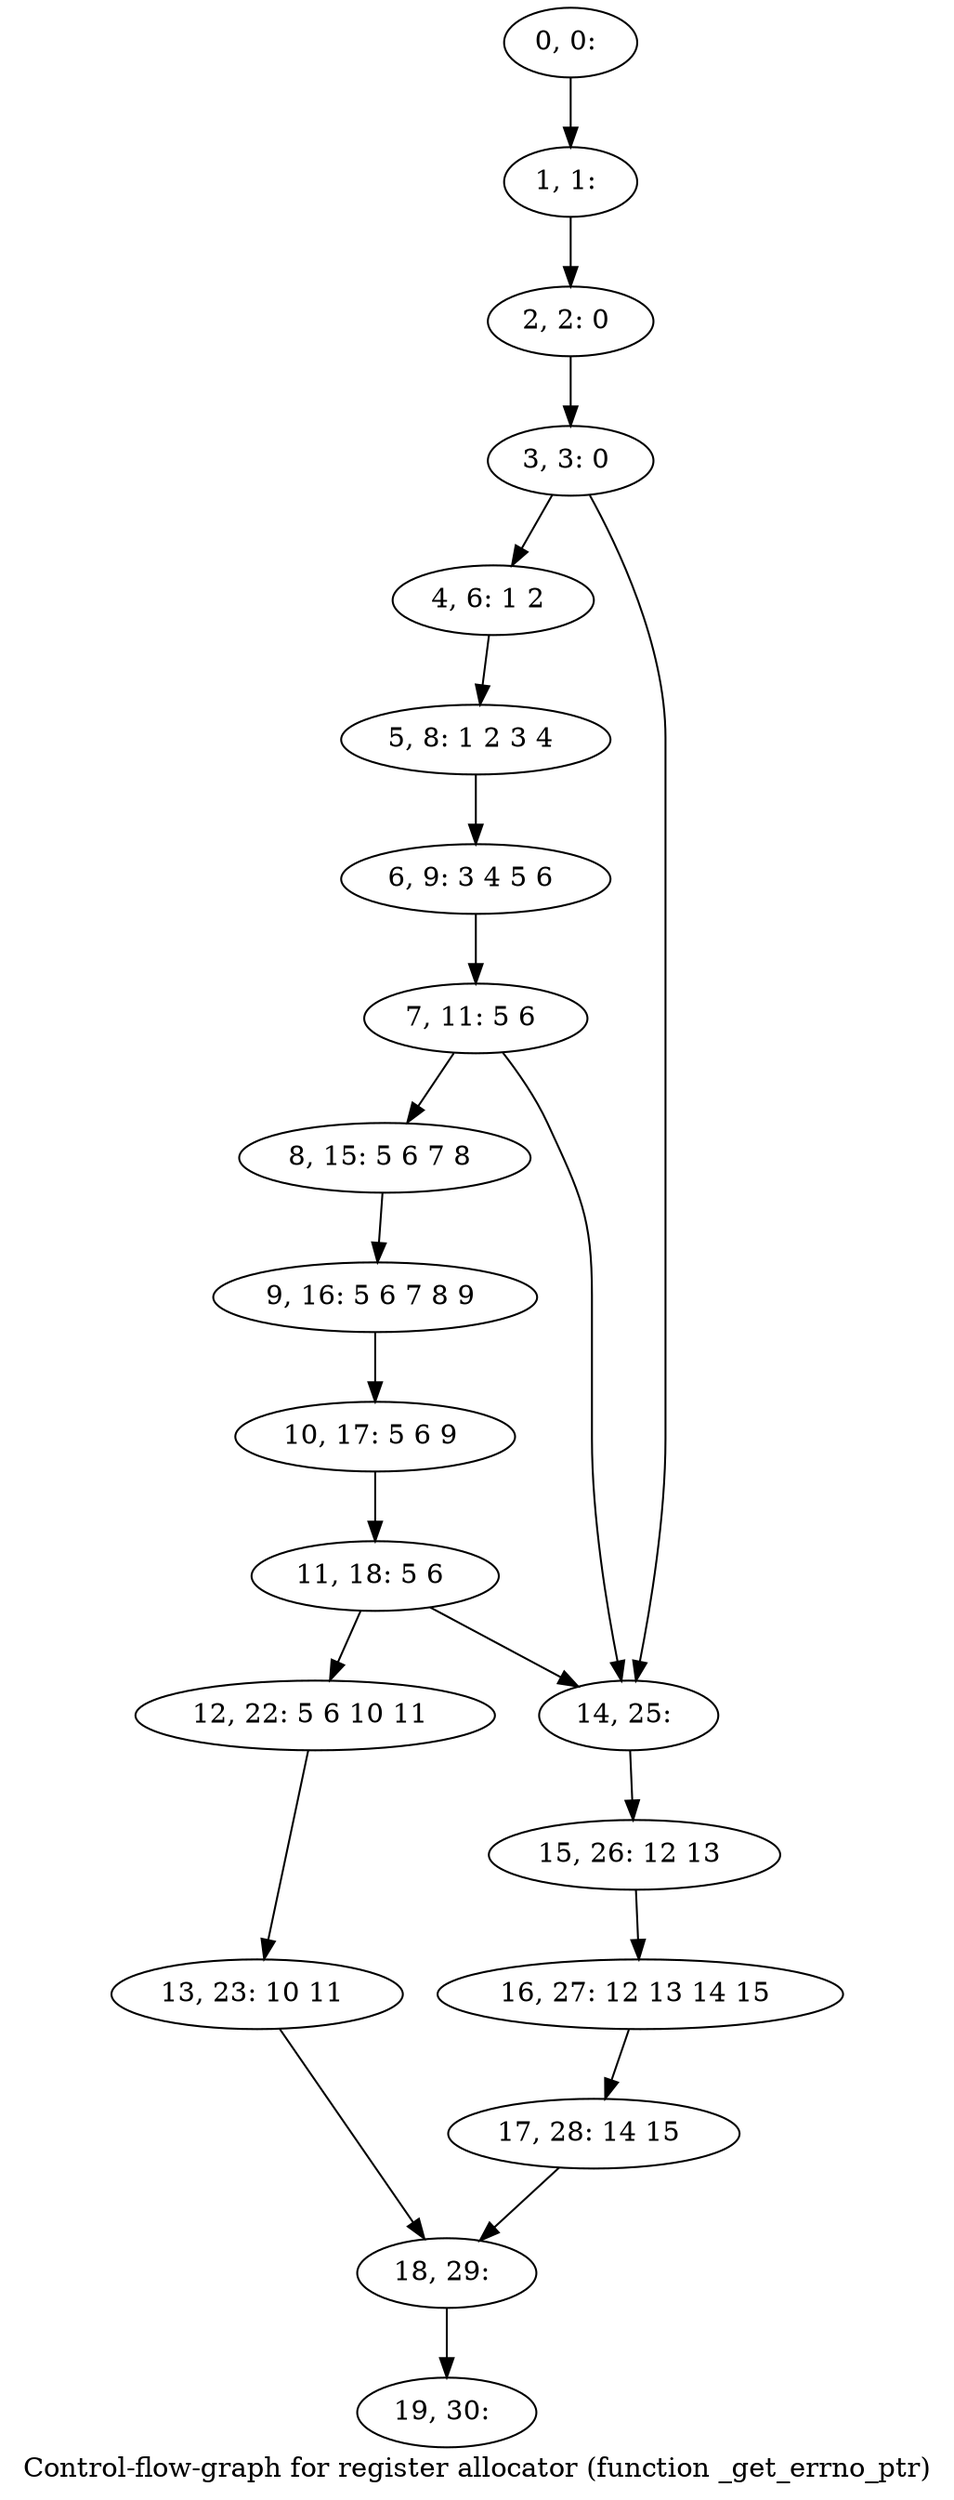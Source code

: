 digraph G {
graph [label="Control-flow-graph for register allocator (function _get_errno_ptr)"]
0[label="0, 0: "];
1[label="1, 1: "];
2[label="2, 2: 0 "];
3[label="3, 3: 0 "];
4[label="4, 6: 1 2 "];
5[label="5, 8: 1 2 3 4 "];
6[label="6, 9: 3 4 5 6 "];
7[label="7, 11: 5 6 "];
8[label="8, 15: 5 6 7 8 "];
9[label="9, 16: 5 6 7 8 9 "];
10[label="10, 17: 5 6 9 "];
11[label="11, 18: 5 6 "];
12[label="12, 22: 5 6 10 11 "];
13[label="13, 23: 10 11 "];
14[label="14, 25: "];
15[label="15, 26: 12 13 "];
16[label="16, 27: 12 13 14 15 "];
17[label="17, 28: 14 15 "];
18[label="18, 29: "];
19[label="19, 30: "];
0->1 ;
1->2 ;
2->3 ;
3->4 ;
3->14 ;
4->5 ;
5->6 ;
6->7 ;
7->8 ;
7->14 ;
8->9 ;
9->10 ;
10->11 ;
11->12 ;
11->14 ;
12->13 ;
13->18 ;
14->15 ;
15->16 ;
16->17 ;
17->18 ;
18->19 ;
}
